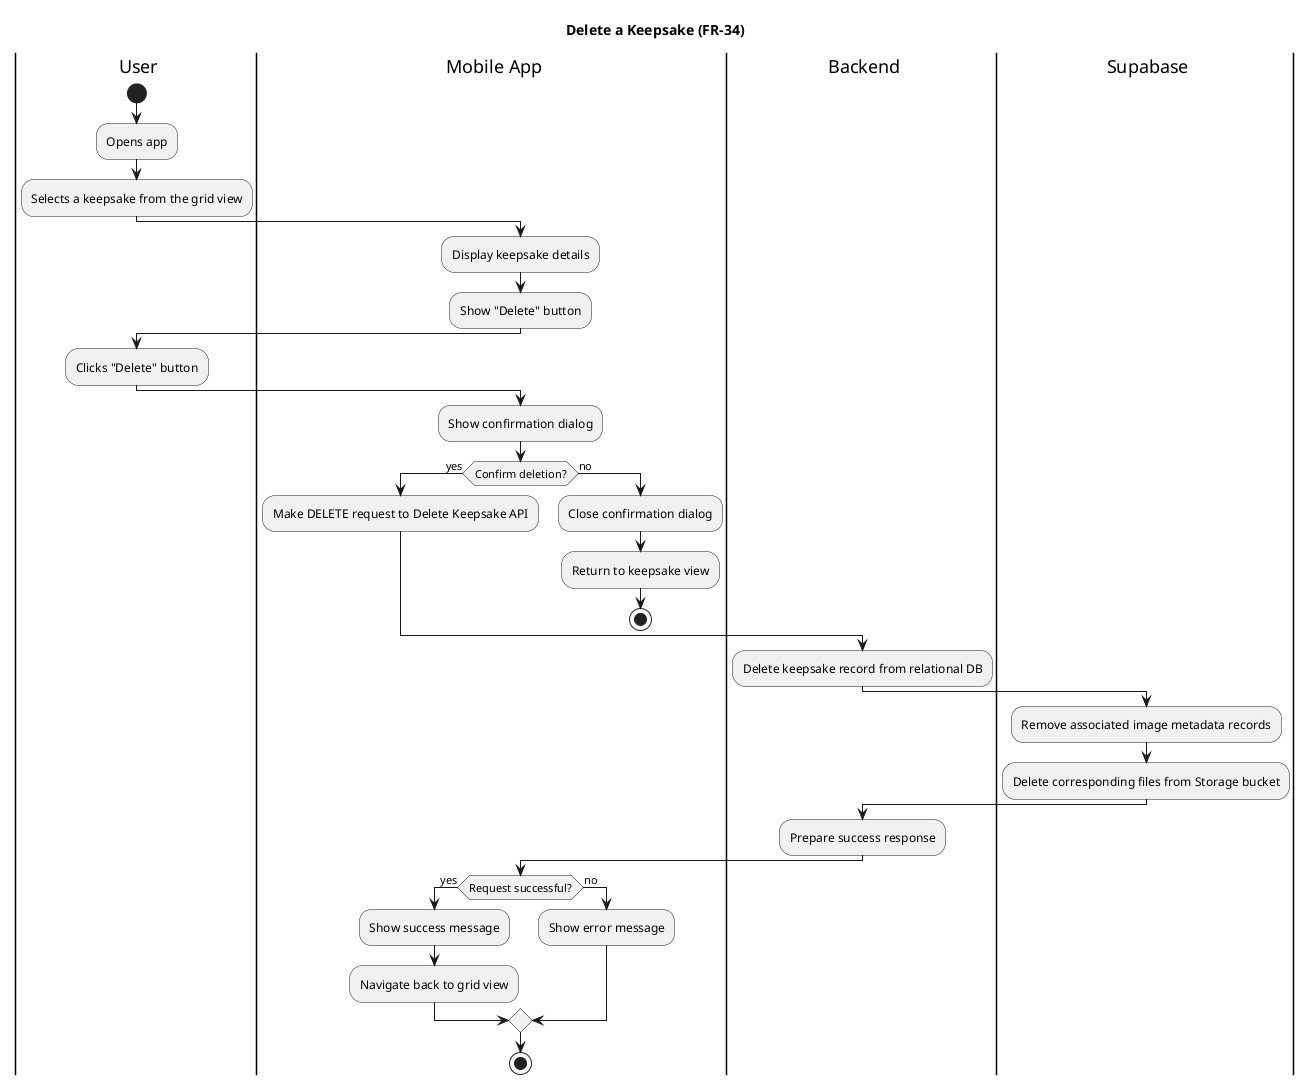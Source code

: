 @startuml
title Delete a Keepsake (FR-34)

|user| User
|mobile| Mobile App
|backend| Backend
|db| Supabase

|user|
start
:Opens app;
:Selects a keepsake from the grid view;

|mobile|
:Display keepsake details;
:Show "Delete" button;

|user|
:Clicks "Delete" button;

|mobile|
:Show confirmation dialog;
if (Confirm deletion?) is (yes) then
  :Make DELETE request to Delete Keepsake API;
else (no)
  :Close confirmation dialog;
  :Return to keepsake view;
  stop
endif

|backend|
:Delete keepsake record from relational DB;
|db|
:Remove associated image metadata records;
:Delete corresponding files from Storage bucket;

|backend|
:Prepare success response;

|mobile|
if (Request successful?) is (yes) then
  :Show success message;
  :Navigate back to grid view;
else (no)
  :Show error message;
endif

stop
@enduml
